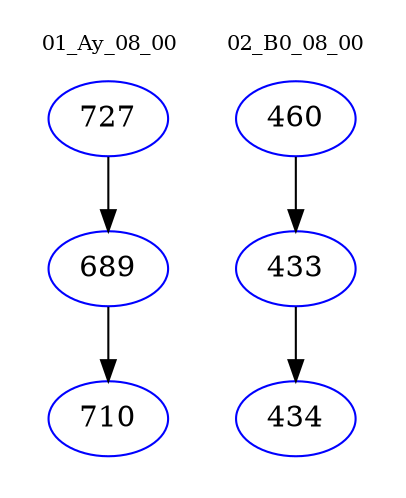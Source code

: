 digraph{
subgraph cluster_0 {
color = white
label = "01_Ay_08_00";
fontsize=10;
T0_727 [label="727", color="blue"]
T0_727 -> T0_689 [color="black"]
T0_689 [label="689", color="blue"]
T0_689 -> T0_710 [color="black"]
T0_710 [label="710", color="blue"]
}
subgraph cluster_1 {
color = white
label = "02_B0_08_00";
fontsize=10;
T1_460 [label="460", color="blue"]
T1_460 -> T1_433 [color="black"]
T1_433 [label="433", color="blue"]
T1_433 -> T1_434 [color="black"]
T1_434 [label="434", color="blue"]
}
}
